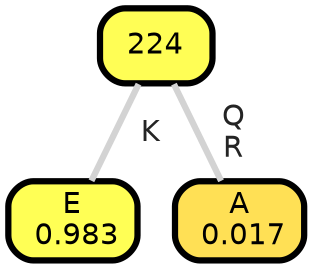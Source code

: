 graph Tree {
node [shape=box, style="filled, rounded",color="black",penwidth="3",fontcolor="black",                 fontname=helvetica] ;
graph [ranksep="0 equally", splines=straight,                 bgcolor=transparent, dpi=200] ;
edge [fontname=helvetica, fontweight=bold,fontcolor=grey14,color=lightgray] ;
0 [label="E
 0.983", fillcolor="#ffff55"] ;
1 [label="224", fillcolor="#fffe55"] ;
2 [label="A
 0.017", fillcolor="#ffe055"] ;
1 -- 0 [label=" K",penwidth=3] ;
1 -- 2 [label=" Q\n R",penwidth=3] ;
{rank = same;}}
